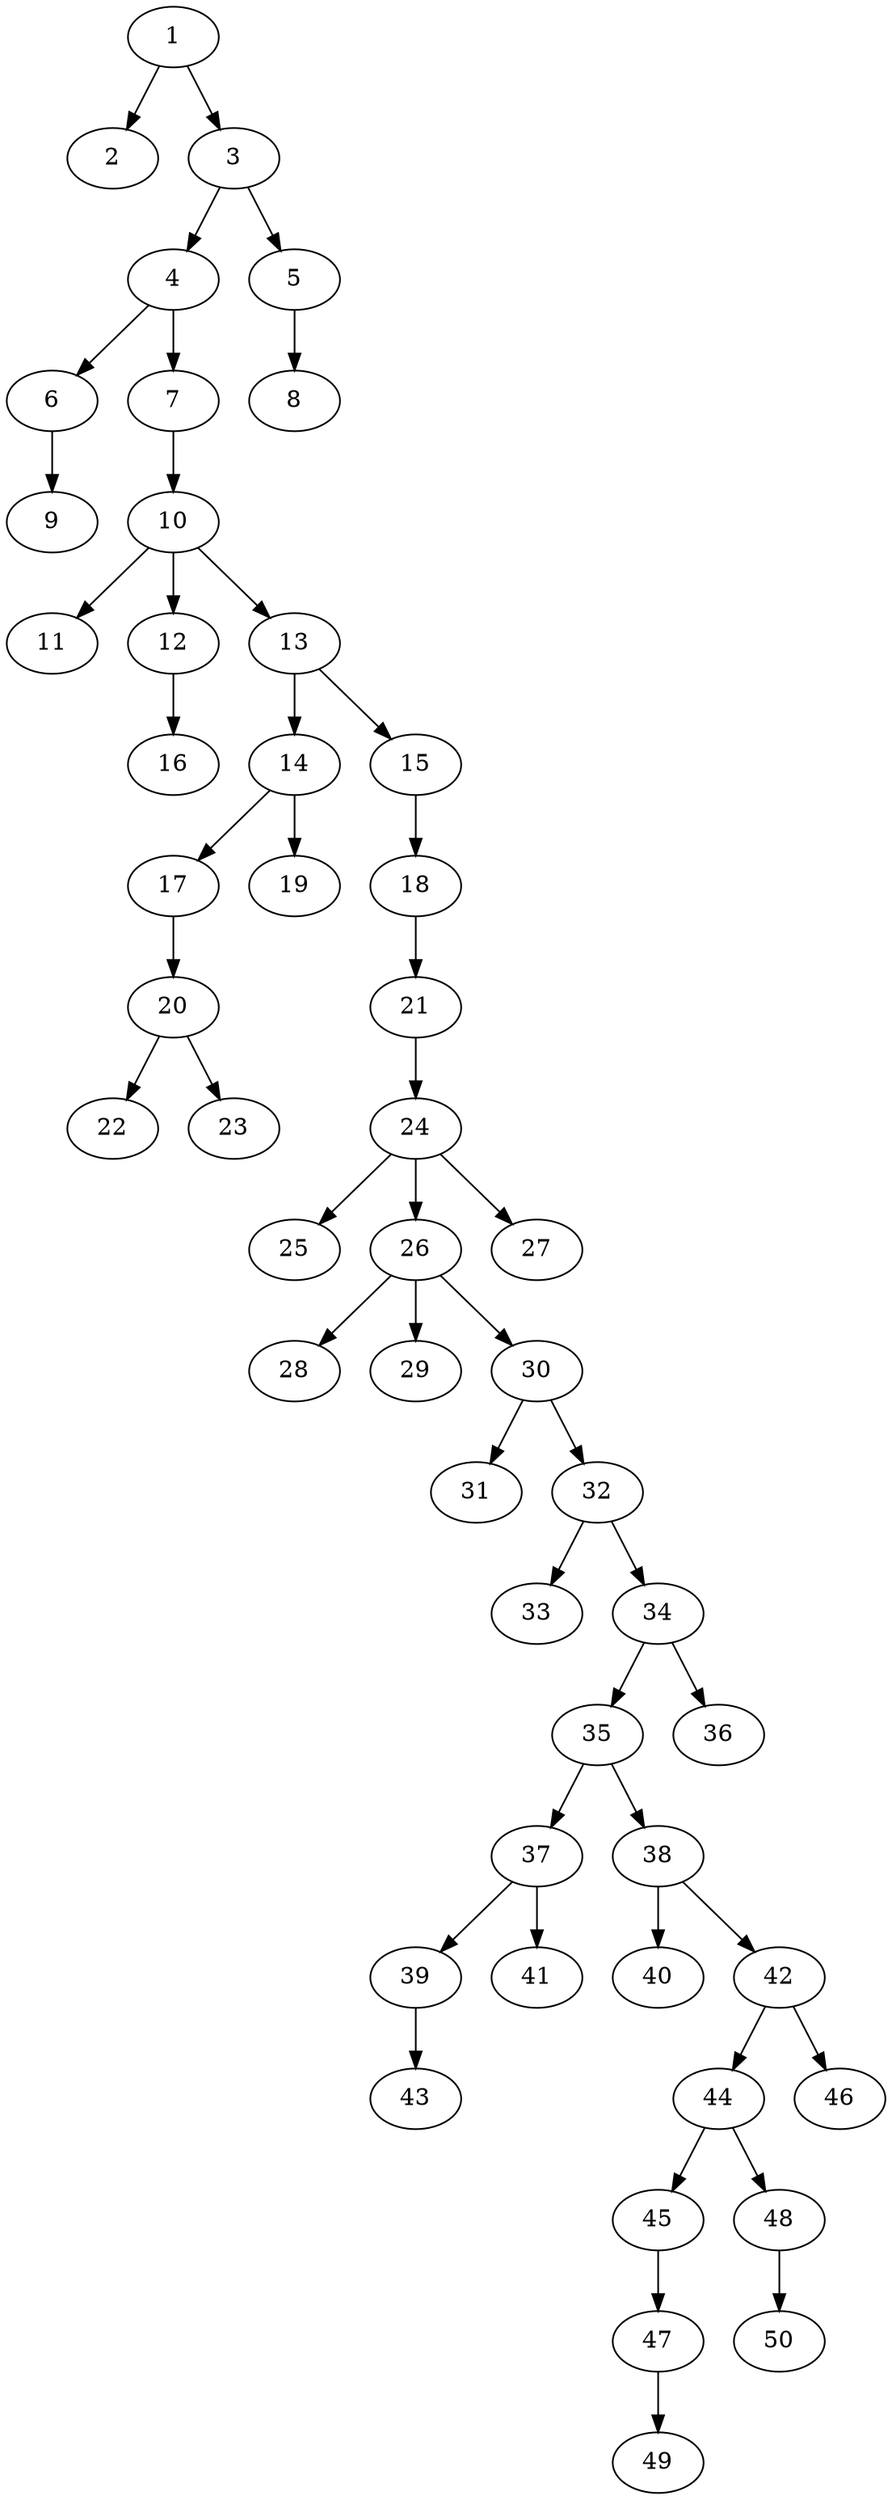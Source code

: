 // DAG automatically generated by daggen at Fri Aug  4 16:35:14 2017
// ./daggen --dot -n 50 --fat 0.2 --regular 0.8 --density 0.2 --jump 2 
digraph G {
  1 [size="549756", alpha="0.15"]
  1 -> 2 [size ="537"]
  1 -> 3 [size ="537"]
  2 [size="20230", alpha="0.08"]
  3 [size="400801", alpha="0.20"]
  3 -> 4 [size ="302"]
  3 -> 5 [size ="302"]
  4 [size="177437", alpha="0.05"]
  4 -> 6 [size ="210"]
  4 -> 7 [size ="210"]
  5 [size="487364", alpha="0.14"]
  5 -> 8 [size ="411"]
  6 [size="110046", alpha="0.03"]
  6 -> 9 [size ="75"]
  7 [size="549756", alpha="0.16"]
  7 -> 10 [size ="537"]
  8 [size="316647", alpha="0.06"]
  9 [size="68719", alpha="0.17"]
  10 [size="1250704", alpha="0.13"]
  10 -> 11 [size ="839"]
  10 -> 12 [size ="839"]
  10 -> 13 [size ="839"]
  11 [size="14741", alpha="0.14"]
  12 [size="1073742", alpha="0.00"]
  12 -> 16 [size ="839"]
  13 [size="997766", alpha="0.17"]
  13 -> 14 [size ="679"]
  13 -> 15 [size ="679"]
  14 [size="33486", alpha="0.07"]
  14 -> 17 [size ="34"]
  14 -> 19 [size ="34"]
  15 [size="779", alpha="0.18"]
  15 -> 18 [size ="34"]
  16 [size="1356", alpha="0.00"]
  17 [size="1988", alpha="0.11"]
  17 -> 20 [size ="210"]
  18 [size="782758", alpha="0.01"]
  18 -> 21 [size ="679"]
  19 [size="549756", alpha="0.18"]
  20 [size="10965", alpha="0.12"]
  20 -> 22 [size ="411"]
  20 -> 23 [size ="411"]
  21 [size="1073742", alpha="0.05"]
  21 -> 24 [size ="839"]
  22 [size="21924", alpha="0.10"]
  23 [size="3992", alpha="0.11"]
  24 [size="1060", alpha="0.04"]
  24 -> 25 [size ="34"]
  24 -> 26 [size ="34"]
  24 -> 27 [size ="34"]
  25 [size="357888", alpha="0.09"]
  26 [size="22087", alpha="0.16"]
  26 -> 28 [size ="537"]
  26 -> 29 [size ="537"]
  26 -> 30 [size ="537"]
  27 [size="322765", alpha="0.01"]
  28 [size="150132", alpha="0.10"]
  29 [size="19570", alpha="0.18"]
  30 [size="31968", alpha="0.16"]
  30 -> 31 [size ="537"]
  30 -> 32 [size ="537"]
  31 [size="8590", alpha="0.13"]
  32 [size="174922", alpha="0.13"]
  32 -> 33 [size ="134"]
  32 -> 34 [size ="134"]
  33 [size="782758", alpha="0.07"]
  34 [size="782758", alpha="0.01"]
  34 -> 35 [size ="679"]
  34 -> 36 [size ="679"]
  35 [size="4787", alpha="0.10"]
  35 -> 37 [size ="134"]
  35 -> 38 [size ="134"]
  36 [size="4555", alpha="0.04"]
  37 [size="201890", alpha="0.16"]
  37 -> 39 [size ="134"]
  37 -> 41 [size ="134"]
  38 [size="501103", alpha="0.17"]
  38 -> 40 [size ="411"]
  38 -> 42 [size ="411"]
  39 [size="39258", alpha="0.12"]
  39 -> 43 [size ="34"]
  40 [size="3462", alpha="0.02"]
  41 [size="5967", alpha="0.08"]
  42 [size="68719", alpha="0.09"]
  42 -> 44 [size ="134"]
  42 -> 46 [size ="134"]
  43 [size="45157", alpha="0.05"]
  44 [size="8758", alpha="0.11"]
  44 -> 45 [size ="210"]
  44 -> 48 [size ="210"]
  45 [size="368293", alpha="0.08"]
  45 -> 47 [size ="411"]
  46 [size="2025", alpha="0.02"]
  47 [size="965", alpha="0.10"]
  47 -> 49 [size ="75"]
  48 [size="549756", alpha="0.18"]
  48 -> 50 [size ="537"]
  49 [size="20081", alpha="0.05"]
  50 [size="60769", alpha="0.04"]
}
